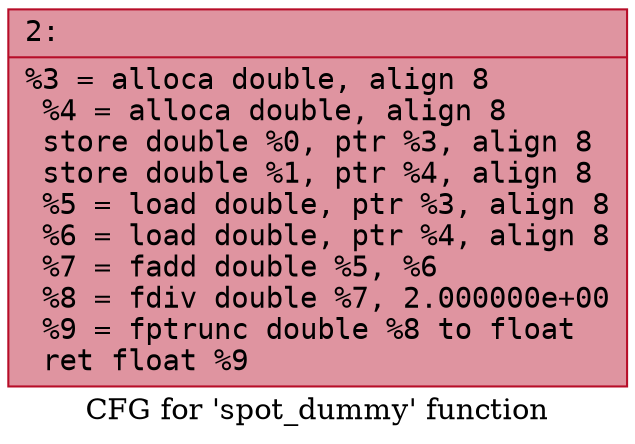 digraph "CFG for 'spot_dummy' function" {
	label="CFG for 'spot_dummy' function";

	Node0x600001626030 [shape=record,color="#b70d28ff", style=filled, fillcolor="#b70d2870" fontname="Courier",label="{2:\l|  %3 = alloca double, align 8\l  %4 = alloca double, align 8\l  store double %0, ptr %3, align 8\l  store double %1, ptr %4, align 8\l  %5 = load double, ptr %3, align 8\l  %6 = load double, ptr %4, align 8\l  %7 = fadd double %5, %6\l  %8 = fdiv double %7, 2.000000e+00\l  %9 = fptrunc double %8 to float\l  ret float %9\l}"];
}
